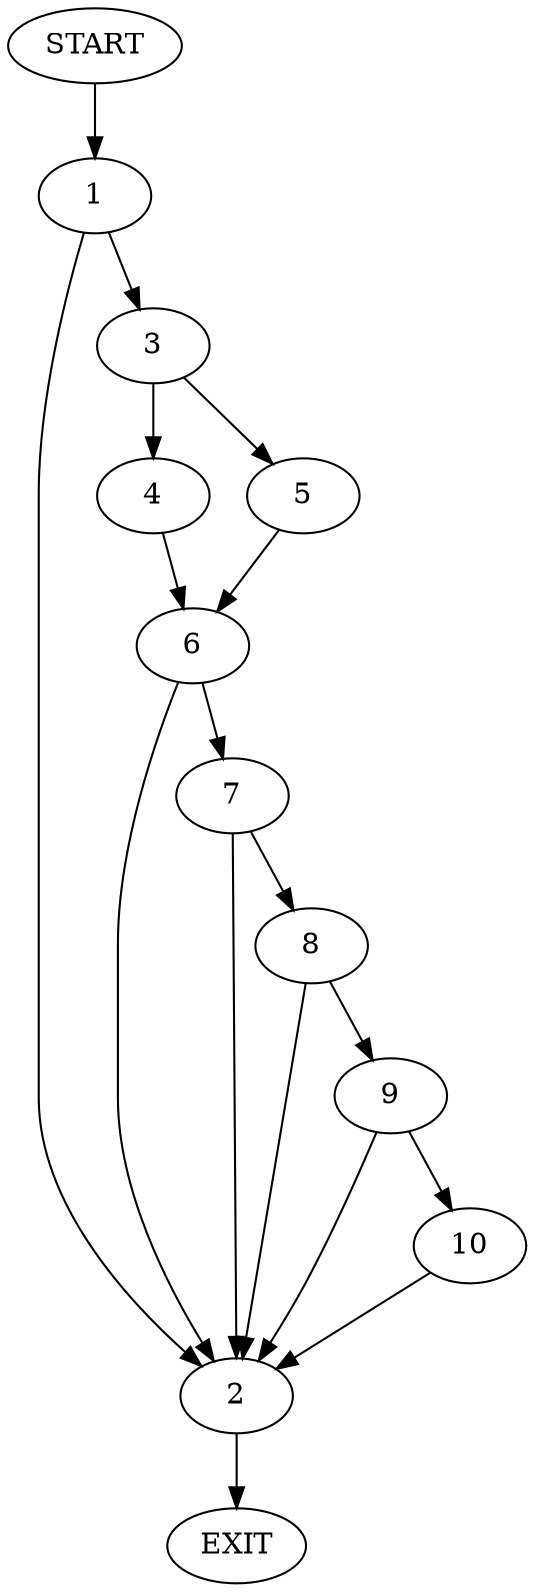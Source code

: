 digraph {
0 [label="START"]
11 [label="EXIT"]
0 -> 1
1 -> 2
1 -> 3
3 -> 4
3 -> 5
2 -> 11
4 -> 6
5 -> 6
6 -> 2
6 -> 7
7 -> 2
7 -> 8
8 -> 9
8 -> 2
9 -> 2
9 -> 10
10 -> 2
}
